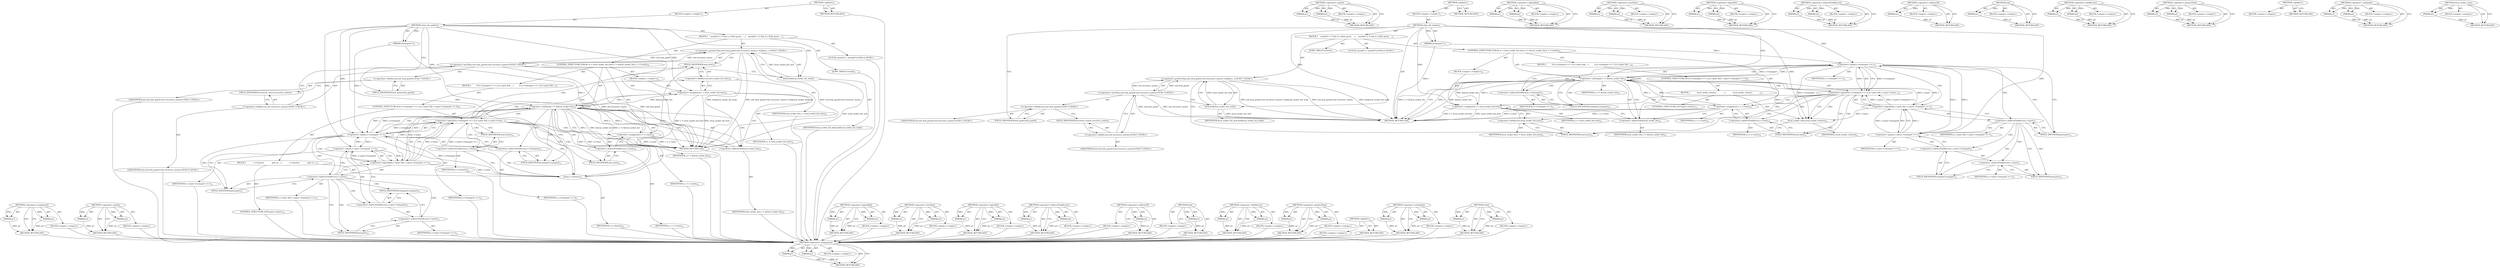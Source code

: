 digraph "close" {
vulnerable_100 [label=<(METHOD,&lt;operator&gt;.assignment)>];
vulnerable_101 [label=<(PARAM,p1)>];
vulnerable_102 [label=<(PARAM,p2)>];
vulnerable_103 [label=<(BLOCK,&lt;empty&gt;,&lt;empty&gt;)>];
vulnerable_104 [label=<(METHOD_RETURN,ANY)>];
vulnerable_124 [label=<(METHOD,&lt;operator&gt;.equals)>];
vulnerable_125 [label=<(PARAM,p1)>];
vulnerable_126 [label=<(PARAM,p2)>];
vulnerable_127 [label=<(BLOCK,&lt;empty&gt;,&lt;empty&gt;)>];
vulnerable_128 [label=<(METHOD_RETURN,ANY)>];
vulnerable_6 [label=<(METHOD,&lt;global&gt;)<SUB>1</SUB>>];
vulnerable_7 [label=<(BLOCK,&lt;empty&gt;,&lt;empty&gt;)<SUB>1</SUB>>];
vulnerable_8 [label=<(METHOD,close_all_sockets)<SUB>1</SUB>>];
vulnerable_9 [label=<(PARAM,atransport* t)<SUB>1</SUB>>];
vulnerable_10 [label=<(BLOCK,{
    asocket* s;

 /* this is a little gross, ...,{
    asocket* s;

 /* this is a little gross, ...)<SUB>1</SUB>>];
vulnerable_11 [label="<(LOCAL,asocket* s: asocket*)<SUB>2</SUB>>"];
vulnerable_12 [label="<(&lt;operator&gt;.greaterThan,std::lock_guard&lt;std::recursive_mutex&gt; lock(loca...)<SUB>7</SUB>>"];
vulnerable_13 [label="<(&lt;operator&gt;.lessThan,std::lock_guard&lt;std::recursive_mutex)<SUB>7</SUB>>"];
vulnerable_14 [label="<(&lt;operator&gt;.fieldAccess,std::lock_guard)<SUB>7</SUB>>"];
vulnerable_15 [label="<(IDENTIFIER,std,std::lock_guard&lt;std::recursive_mutex)<SUB>7</SUB>>"];
vulnerable_16 [label=<(FIELD_IDENTIFIER,lock_guard,lock_guard)<SUB>7</SUB>>];
vulnerable_17 [label="<(&lt;operator&gt;.fieldAccess,std::recursive_mutex)<SUB>7</SUB>>"];
vulnerable_18 [label="<(IDENTIFIER,std,std::lock_guard&lt;std::recursive_mutex)<SUB>7</SUB>>"];
vulnerable_19 [label=<(FIELD_IDENTIFIER,recursive_mutex,recursive_mutex)<SUB>7</SUB>>];
vulnerable_20 [label=<(lock,lock(local_socket_list_lock))<SUB>7</SUB>>];
vulnerable_21 [label=<(IDENTIFIER,local_socket_list_lock,lock(local_socket_list_lock))<SUB>7</SUB>>];
vulnerable_22 [label=<(JUMP_TARGET,restart)<SUB>9</SUB>>];
vulnerable_23 [label=<(CONTROL_STRUCTURE,FOR,for (s = local_socket_list.next;s != &amp;local_socket_list;s = s-&gt;next))<SUB>10</SUB>>];
vulnerable_24 [label=<(BLOCK,&lt;empty&gt;,&lt;empty&gt;)<SUB>10</SUB>>];
vulnerable_25 [label=<(&lt;operator&gt;.assignment,s = local_socket_list.next)<SUB>10</SUB>>];
vulnerable_26 [label=<(IDENTIFIER,s,s = local_socket_list.next)<SUB>10</SUB>>];
vulnerable_27 [label=<(&lt;operator&gt;.fieldAccess,local_socket_list.next)<SUB>10</SUB>>];
vulnerable_28 [label=<(IDENTIFIER,local_socket_list,s = local_socket_list.next)<SUB>10</SUB>>];
vulnerable_29 [label=<(FIELD_IDENTIFIER,next,next)<SUB>10</SUB>>];
vulnerable_30 [label=<(&lt;operator&gt;.notEquals,s != &amp;local_socket_list)<SUB>10</SUB>>];
vulnerable_31 [label=<(IDENTIFIER,s,s != &amp;local_socket_list)<SUB>10</SUB>>];
vulnerable_32 [label=<(&lt;operator&gt;.addressOf,&amp;local_socket_list)<SUB>10</SUB>>];
vulnerable_33 [label=<(IDENTIFIER,local_socket_list,s != &amp;local_socket_list)<SUB>10</SUB>>];
vulnerable_34 [label=<(&lt;operator&gt;.assignment,s = s-&gt;next)<SUB>10</SUB>>];
vulnerable_35 [label=<(IDENTIFIER,s,s = s-&gt;next)<SUB>10</SUB>>];
vulnerable_36 [label=<(&lt;operator&gt;.indirectFieldAccess,s-&gt;next)<SUB>10</SUB>>];
vulnerable_37 [label=<(IDENTIFIER,s,s = s-&gt;next)<SUB>10</SUB>>];
vulnerable_38 [label=<(FIELD_IDENTIFIER,next,next)<SUB>10</SUB>>];
vulnerable_39 [label=<(BLOCK,{
         if (s-&gt;transport == t || (s-&gt;peer &amp;&amp;...,{
         if (s-&gt;transport == t || (s-&gt;peer &amp;&amp;...)<SUB>10</SUB>>];
vulnerable_40 [label=<(CONTROL_STRUCTURE,IF,if (s-&gt;transport == t || (s-&gt;peer &amp;&amp; s-&gt;peer-&gt;transport == t)))<SUB>11</SUB>>];
vulnerable_41 [label=<(&lt;operator&gt;.logicalOr,s-&gt;transport == t || (s-&gt;peer &amp;&amp; s-&gt;peer-&gt;trans...)<SUB>11</SUB>>];
vulnerable_42 [label=<(&lt;operator&gt;.equals,s-&gt;transport == t)<SUB>11</SUB>>];
vulnerable_43 [label=<(&lt;operator&gt;.indirectFieldAccess,s-&gt;transport)<SUB>11</SUB>>];
vulnerable_44 [label=<(IDENTIFIER,s,s-&gt;transport == t)<SUB>11</SUB>>];
vulnerable_45 [label=<(FIELD_IDENTIFIER,transport,transport)<SUB>11</SUB>>];
vulnerable_46 [label=<(IDENTIFIER,t,s-&gt;transport == t)<SUB>11</SUB>>];
vulnerable_47 [label=<(&lt;operator&gt;.logicalAnd,s-&gt;peer &amp;&amp; s-&gt;peer-&gt;transport == t)<SUB>11</SUB>>];
vulnerable_48 [label=<(&lt;operator&gt;.indirectFieldAccess,s-&gt;peer)<SUB>11</SUB>>];
vulnerable_49 [label=<(IDENTIFIER,s,s-&gt;peer &amp;&amp; s-&gt;peer-&gt;transport == t)<SUB>11</SUB>>];
vulnerable_50 [label=<(FIELD_IDENTIFIER,peer,peer)<SUB>11</SUB>>];
vulnerable_51 [label=<(&lt;operator&gt;.equals,s-&gt;peer-&gt;transport == t)<SUB>11</SUB>>];
vulnerable_52 [label=<(&lt;operator&gt;.indirectFieldAccess,s-&gt;peer-&gt;transport)<SUB>11</SUB>>];
vulnerable_53 [label=<(&lt;operator&gt;.indirectFieldAccess,s-&gt;peer)<SUB>11</SUB>>];
vulnerable_54 [label=<(IDENTIFIER,s,s-&gt;peer-&gt;transport == t)<SUB>11</SUB>>];
vulnerable_55 [label=<(FIELD_IDENTIFIER,peer,peer)<SUB>11</SUB>>];
vulnerable_56 [label=<(FIELD_IDENTIFIER,transport,transport)<SUB>11</SUB>>];
vulnerable_57 [label=<(IDENTIFIER,t,s-&gt;peer-&gt;transport == t)<SUB>11</SUB>>];
vulnerable_58 [label=<(BLOCK,{
            local_socket_close(s);
          ...,{
            local_socket_close(s);
          ...)<SUB>11</SUB>>];
vulnerable_59 [label=<(local_socket_close,local_socket_close(s))<SUB>12</SUB>>];
vulnerable_60 [label=<(IDENTIFIER,s,local_socket_close(s))<SUB>12</SUB>>];
vulnerable_61 [label=<(CONTROL_STRUCTURE,GOTO,goto restart;)<SUB>13</SUB>>];
vulnerable_62 [label=<(METHOD_RETURN,void)<SUB>1</SUB>>];
vulnerable_64 [label=<(METHOD_RETURN,ANY)<SUB>1</SUB>>];
vulnerable_129 [label=<(METHOD,&lt;operator&gt;.logicalAnd)>];
vulnerable_130 [label=<(PARAM,p1)>];
vulnerable_131 [label=<(PARAM,p2)>];
vulnerable_132 [label=<(BLOCK,&lt;empty&gt;,&lt;empty&gt;)>];
vulnerable_133 [label=<(METHOD_RETURN,ANY)>];
vulnerable_86 [label=<(METHOD,&lt;operator&gt;.lessThan)>];
vulnerable_87 [label=<(PARAM,p1)>];
vulnerable_88 [label=<(PARAM,p2)>];
vulnerable_89 [label=<(BLOCK,&lt;empty&gt;,&lt;empty&gt;)>];
vulnerable_90 [label=<(METHOD_RETURN,ANY)>];
vulnerable_119 [label=<(METHOD,&lt;operator&gt;.logicalOr)>];
vulnerable_120 [label=<(PARAM,p1)>];
vulnerable_121 [label=<(PARAM,p2)>];
vulnerable_122 [label=<(BLOCK,&lt;empty&gt;,&lt;empty&gt;)>];
vulnerable_123 [label=<(METHOD_RETURN,ANY)>];
vulnerable_114 [label=<(METHOD,&lt;operator&gt;.indirectFieldAccess)>];
vulnerable_115 [label=<(PARAM,p1)>];
vulnerable_116 [label=<(PARAM,p2)>];
vulnerable_117 [label=<(BLOCK,&lt;empty&gt;,&lt;empty&gt;)>];
vulnerable_118 [label=<(METHOD_RETURN,ANY)>];
vulnerable_110 [label=<(METHOD,&lt;operator&gt;.addressOf)>];
vulnerable_111 [label=<(PARAM,p1)>];
vulnerable_112 [label=<(BLOCK,&lt;empty&gt;,&lt;empty&gt;)>];
vulnerable_113 [label=<(METHOD_RETURN,ANY)>];
vulnerable_96 [label=<(METHOD,lock)>];
vulnerable_97 [label=<(PARAM,p1)>];
vulnerable_98 [label=<(BLOCK,&lt;empty&gt;,&lt;empty&gt;)>];
vulnerable_99 [label=<(METHOD_RETURN,ANY)>];
vulnerable_91 [label=<(METHOD,&lt;operator&gt;.fieldAccess)>];
vulnerable_92 [label=<(PARAM,p1)>];
vulnerable_93 [label=<(PARAM,p2)>];
vulnerable_94 [label=<(BLOCK,&lt;empty&gt;,&lt;empty&gt;)>];
vulnerable_95 [label=<(METHOD_RETURN,ANY)>];
vulnerable_81 [label=<(METHOD,&lt;operator&gt;.greaterThan)>];
vulnerable_82 [label=<(PARAM,p1)>];
vulnerable_83 [label=<(PARAM,p2)>];
vulnerable_84 [label=<(BLOCK,&lt;empty&gt;,&lt;empty&gt;)>];
vulnerable_85 [label=<(METHOD_RETURN,ANY)>];
vulnerable_75 [label=<(METHOD,&lt;global&gt;)<SUB>1</SUB>>];
vulnerable_76 [label=<(BLOCK,&lt;empty&gt;,&lt;empty&gt;)>];
vulnerable_77 [label=<(METHOD_RETURN,ANY)>];
vulnerable_105 [label=<(METHOD,&lt;operator&gt;.notEquals)>];
vulnerable_106 [label=<(PARAM,p1)>];
vulnerable_107 [label=<(PARAM,p2)>];
vulnerable_108 [label=<(BLOCK,&lt;empty&gt;,&lt;empty&gt;)>];
vulnerable_109 [label=<(METHOD_RETURN,ANY)>];
vulnerable_134 [label=<(METHOD,local_socket_close)>];
vulnerable_135 [label=<(PARAM,p1)>];
vulnerable_136 [label=<(BLOCK,&lt;empty&gt;,&lt;empty&gt;)>];
vulnerable_137 [label=<(METHOD_RETURN,ANY)>];
fixed_103 [label=<(METHOD,&lt;operator&gt;.assignment)>];
fixed_104 [label=<(PARAM,p1)>];
fixed_105 [label=<(PARAM,p2)>];
fixed_106 [label=<(BLOCK,&lt;empty&gt;,&lt;empty&gt;)>];
fixed_107 [label=<(METHOD_RETURN,ANY)>];
fixed_127 [label=<(METHOD,&lt;operator&gt;.equals)>];
fixed_128 [label=<(PARAM,p1)>];
fixed_129 [label=<(PARAM,p2)>];
fixed_130 [label=<(BLOCK,&lt;empty&gt;,&lt;empty&gt;)>];
fixed_131 [label=<(METHOD_RETURN,ANY)>];
fixed_6 [label=<(METHOD,&lt;global&gt;)<SUB>1</SUB>>];
fixed_7 [label=<(BLOCK,&lt;empty&gt;,&lt;empty&gt;)<SUB>1</SUB>>];
fixed_8 [label=<(METHOD,close_all_sockets)<SUB>1</SUB>>];
fixed_9 [label=<(PARAM,atransport* t)<SUB>1</SUB>>];
fixed_10 [label=<(BLOCK,{
    asocket* s;

 /* this is a little gross, ...,{
    asocket* s;

 /* this is a little gross, ...)<SUB>1</SUB>>];
fixed_11 [label="<(LOCAL,asocket* s: asocket*)<SUB>2</SUB>>"];
fixed_12 [label="<(&lt;operator&gt;.greaterThan,std::lock_guard&lt;std::recursive_mutex&gt; lock(loca...)<SUB>7</SUB>>"];
fixed_13 [label="<(&lt;operator&gt;.lessThan,std::lock_guard&lt;std::recursive_mutex)<SUB>7</SUB>>"];
fixed_14 [label="<(&lt;operator&gt;.fieldAccess,std::lock_guard)<SUB>7</SUB>>"];
fixed_15 [label="<(IDENTIFIER,std,std::lock_guard&lt;std::recursive_mutex)<SUB>7</SUB>>"];
fixed_16 [label=<(FIELD_IDENTIFIER,lock_guard,lock_guard)<SUB>7</SUB>>];
fixed_17 [label="<(&lt;operator&gt;.fieldAccess,std::recursive_mutex)<SUB>7</SUB>>"];
fixed_18 [label="<(IDENTIFIER,std,std::lock_guard&lt;std::recursive_mutex)<SUB>7</SUB>>"];
fixed_19 [label=<(FIELD_IDENTIFIER,recursive_mutex,recursive_mutex)<SUB>7</SUB>>];
fixed_20 [label=<(lock,lock(local_socket_list_lock))<SUB>7</SUB>>];
fixed_21 [label=<(IDENTIFIER,local_socket_list_lock,lock(local_socket_list_lock))<SUB>7</SUB>>];
fixed_22 [label=<(JUMP_TARGET,restart)<SUB>9</SUB>>];
fixed_23 [label=<(CONTROL_STRUCTURE,FOR,for (s = local_socket_list.next;s != &amp;local_socket_list;s = s-&gt;next))<SUB>10</SUB>>];
fixed_24 [label=<(BLOCK,&lt;empty&gt;,&lt;empty&gt;)<SUB>10</SUB>>];
fixed_25 [label=<(&lt;operator&gt;.assignment,s = local_socket_list.next)<SUB>10</SUB>>];
fixed_26 [label=<(IDENTIFIER,s,s = local_socket_list.next)<SUB>10</SUB>>];
fixed_27 [label=<(&lt;operator&gt;.fieldAccess,local_socket_list.next)<SUB>10</SUB>>];
fixed_28 [label=<(IDENTIFIER,local_socket_list,s = local_socket_list.next)<SUB>10</SUB>>];
fixed_29 [label=<(FIELD_IDENTIFIER,next,next)<SUB>10</SUB>>];
fixed_30 [label=<(&lt;operator&gt;.notEquals,s != &amp;local_socket_list)<SUB>10</SUB>>];
fixed_31 [label=<(IDENTIFIER,s,s != &amp;local_socket_list)<SUB>10</SUB>>];
fixed_32 [label=<(&lt;operator&gt;.addressOf,&amp;local_socket_list)<SUB>10</SUB>>];
fixed_33 [label=<(IDENTIFIER,local_socket_list,s != &amp;local_socket_list)<SUB>10</SUB>>];
fixed_34 [label=<(&lt;operator&gt;.assignment,s = s-&gt;next)<SUB>10</SUB>>];
fixed_35 [label=<(IDENTIFIER,s,s = s-&gt;next)<SUB>10</SUB>>];
fixed_36 [label=<(&lt;operator&gt;.indirectFieldAccess,s-&gt;next)<SUB>10</SUB>>];
fixed_37 [label=<(IDENTIFIER,s,s = s-&gt;next)<SUB>10</SUB>>];
fixed_38 [label=<(FIELD_IDENTIFIER,next,next)<SUB>10</SUB>>];
fixed_39 [label=<(BLOCK,{
         if (s-&gt;transport == t || (s-&gt;peer &amp;&amp;...,{
         if (s-&gt;transport == t || (s-&gt;peer &amp;&amp;...)<SUB>10</SUB>>];
fixed_40 [label=<(CONTROL_STRUCTURE,IF,if (s-&gt;transport == t || (s-&gt;peer &amp;&amp; s-&gt;peer-&gt;transport == t)))<SUB>11</SUB>>];
fixed_41 [label=<(&lt;operator&gt;.logicalOr,s-&gt;transport == t || (s-&gt;peer &amp;&amp; s-&gt;peer-&gt;trans...)<SUB>11</SUB>>];
fixed_42 [label=<(&lt;operator&gt;.equals,s-&gt;transport == t)<SUB>11</SUB>>];
fixed_43 [label=<(&lt;operator&gt;.indirectFieldAccess,s-&gt;transport)<SUB>11</SUB>>];
fixed_44 [label=<(IDENTIFIER,s,s-&gt;transport == t)<SUB>11</SUB>>];
fixed_45 [label=<(FIELD_IDENTIFIER,transport,transport)<SUB>11</SUB>>];
fixed_46 [label=<(IDENTIFIER,t,s-&gt;transport == t)<SUB>11</SUB>>];
fixed_47 [label=<(&lt;operator&gt;.logicalAnd,s-&gt;peer &amp;&amp; s-&gt;peer-&gt;transport == t)<SUB>11</SUB>>];
fixed_48 [label=<(&lt;operator&gt;.indirectFieldAccess,s-&gt;peer)<SUB>11</SUB>>];
fixed_49 [label=<(IDENTIFIER,s,s-&gt;peer &amp;&amp; s-&gt;peer-&gt;transport == t)<SUB>11</SUB>>];
fixed_50 [label=<(FIELD_IDENTIFIER,peer,peer)<SUB>11</SUB>>];
fixed_51 [label=<(&lt;operator&gt;.equals,s-&gt;peer-&gt;transport == t)<SUB>11</SUB>>];
fixed_52 [label=<(&lt;operator&gt;.indirectFieldAccess,s-&gt;peer-&gt;transport)<SUB>11</SUB>>];
fixed_53 [label=<(&lt;operator&gt;.indirectFieldAccess,s-&gt;peer)<SUB>11</SUB>>];
fixed_54 [label=<(IDENTIFIER,s,s-&gt;peer-&gt;transport == t)<SUB>11</SUB>>];
fixed_55 [label=<(FIELD_IDENTIFIER,peer,peer)<SUB>11</SUB>>];
fixed_56 [label=<(FIELD_IDENTIFIER,transport,transport)<SUB>11</SUB>>];
fixed_57 [label=<(IDENTIFIER,t,s-&gt;peer-&gt;transport == t)<SUB>11</SUB>>];
fixed_58 [label=<(BLOCK,{
            s-&gt;close(s);
             goto re...,{
            s-&gt;close(s);
             goto re...)<SUB>11</SUB>>];
fixed_59 [label=<(close,s-&gt;close(s))<SUB>12</SUB>>];
fixed_60 [label=<(&lt;operator&gt;.indirectFieldAccess,s-&gt;close)<SUB>12</SUB>>];
fixed_61 [label=<(IDENTIFIER,s,s-&gt;close(s))<SUB>12</SUB>>];
fixed_62 [label=<(FIELD_IDENTIFIER,close,close)<SUB>12</SUB>>];
fixed_63 [label=<(IDENTIFIER,s,s-&gt;close(s))<SUB>12</SUB>>];
fixed_64 [label=<(CONTROL_STRUCTURE,GOTO,goto restart;)<SUB>13</SUB>>];
fixed_65 [label=<(METHOD_RETURN,void)<SUB>1</SUB>>];
fixed_67 [label=<(METHOD_RETURN,ANY)<SUB>1</SUB>>];
fixed_132 [label=<(METHOD,&lt;operator&gt;.logicalAnd)>];
fixed_133 [label=<(PARAM,p1)>];
fixed_134 [label=<(PARAM,p2)>];
fixed_135 [label=<(BLOCK,&lt;empty&gt;,&lt;empty&gt;)>];
fixed_136 [label=<(METHOD_RETURN,ANY)>];
fixed_89 [label=<(METHOD,&lt;operator&gt;.lessThan)>];
fixed_90 [label=<(PARAM,p1)>];
fixed_91 [label=<(PARAM,p2)>];
fixed_92 [label=<(BLOCK,&lt;empty&gt;,&lt;empty&gt;)>];
fixed_93 [label=<(METHOD_RETURN,ANY)>];
fixed_122 [label=<(METHOD,&lt;operator&gt;.logicalOr)>];
fixed_123 [label=<(PARAM,p1)>];
fixed_124 [label=<(PARAM,p2)>];
fixed_125 [label=<(BLOCK,&lt;empty&gt;,&lt;empty&gt;)>];
fixed_126 [label=<(METHOD_RETURN,ANY)>];
fixed_117 [label=<(METHOD,&lt;operator&gt;.indirectFieldAccess)>];
fixed_118 [label=<(PARAM,p1)>];
fixed_119 [label=<(PARAM,p2)>];
fixed_120 [label=<(BLOCK,&lt;empty&gt;,&lt;empty&gt;)>];
fixed_121 [label=<(METHOD_RETURN,ANY)>];
fixed_113 [label=<(METHOD,&lt;operator&gt;.addressOf)>];
fixed_114 [label=<(PARAM,p1)>];
fixed_115 [label=<(BLOCK,&lt;empty&gt;,&lt;empty&gt;)>];
fixed_116 [label=<(METHOD_RETURN,ANY)>];
fixed_99 [label=<(METHOD,lock)>];
fixed_100 [label=<(PARAM,p1)>];
fixed_101 [label=<(BLOCK,&lt;empty&gt;,&lt;empty&gt;)>];
fixed_102 [label=<(METHOD_RETURN,ANY)>];
fixed_94 [label=<(METHOD,&lt;operator&gt;.fieldAccess)>];
fixed_95 [label=<(PARAM,p1)>];
fixed_96 [label=<(PARAM,p2)>];
fixed_97 [label=<(BLOCK,&lt;empty&gt;,&lt;empty&gt;)>];
fixed_98 [label=<(METHOD_RETURN,ANY)>];
fixed_84 [label=<(METHOD,&lt;operator&gt;.greaterThan)>];
fixed_85 [label=<(PARAM,p1)>];
fixed_86 [label=<(PARAM,p2)>];
fixed_87 [label=<(BLOCK,&lt;empty&gt;,&lt;empty&gt;)>];
fixed_88 [label=<(METHOD_RETURN,ANY)>];
fixed_78 [label=<(METHOD,&lt;global&gt;)<SUB>1</SUB>>];
fixed_79 [label=<(BLOCK,&lt;empty&gt;,&lt;empty&gt;)>];
fixed_80 [label=<(METHOD_RETURN,ANY)>];
fixed_108 [label=<(METHOD,&lt;operator&gt;.notEquals)>];
fixed_109 [label=<(PARAM,p1)>];
fixed_110 [label=<(PARAM,p2)>];
fixed_111 [label=<(BLOCK,&lt;empty&gt;,&lt;empty&gt;)>];
fixed_112 [label=<(METHOD_RETURN,ANY)>];
fixed_137 [label=<(METHOD,close)>];
fixed_138 [label=<(PARAM,p1)>];
fixed_139 [label=<(PARAM,p2)>];
fixed_140 [label=<(BLOCK,&lt;empty&gt;,&lt;empty&gt;)>];
fixed_141 [label=<(METHOD_RETURN,ANY)>];
vulnerable_100 -> vulnerable_101  [key=0, label="AST: "];
vulnerable_100 -> vulnerable_101  [key=1, label="DDG: "];
vulnerable_100 -> vulnerable_103  [key=0, label="AST: "];
vulnerable_100 -> vulnerable_102  [key=0, label="AST: "];
vulnerable_100 -> vulnerable_102  [key=1, label="DDG: "];
vulnerable_100 -> vulnerable_104  [key=0, label="AST: "];
vulnerable_100 -> vulnerable_104  [key=1, label="CFG: "];
vulnerable_101 -> vulnerable_104  [key=0, label="DDG: p1"];
vulnerable_102 -> vulnerable_104  [key=0, label="DDG: p2"];
vulnerable_124 -> vulnerable_125  [key=0, label="AST: "];
vulnerable_124 -> vulnerable_125  [key=1, label="DDG: "];
vulnerable_124 -> vulnerable_127  [key=0, label="AST: "];
vulnerable_124 -> vulnerable_126  [key=0, label="AST: "];
vulnerable_124 -> vulnerable_126  [key=1, label="DDG: "];
vulnerable_124 -> vulnerable_128  [key=0, label="AST: "];
vulnerable_124 -> vulnerable_128  [key=1, label="CFG: "];
vulnerable_125 -> vulnerable_128  [key=0, label="DDG: p1"];
vulnerable_126 -> vulnerable_128  [key=0, label="DDG: p2"];
vulnerable_6 -> vulnerable_7  [key=0, label="AST: "];
vulnerable_6 -> vulnerable_64  [key=0, label="AST: "];
vulnerable_6 -> vulnerable_64  [key=1, label="CFG: "];
vulnerable_7 -> vulnerable_8  [key=0, label="AST: "];
vulnerable_8 -> vulnerable_9  [key=0, label="AST: "];
vulnerable_8 -> vulnerable_9  [key=1, label="DDG: "];
vulnerable_8 -> vulnerable_10  [key=0, label="AST: "];
vulnerable_8 -> vulnerable_62  [key=0, label="AST: "];
vulnerable_8 -> vulnerable_16  [key=0, label="CFG: "];
vulnerable_8 -> vulnerable_20  [key=0, label="DDG: "];
vulnerable_8 -> vulnerable_25  [key=0, label="DDG: "];
vulnerable_8 -> vulnerable_30  [key=0, label="DDG: "];
vulnerable_8 -> vulnerable_42  [key=0, label="DDG: "];
vulnerable_8 -> vulnerable_59  [key=0, label="DDG: "];
vulnerable_8 -> vulnerable_51  [key=0, label="DDG: "];
vulnerable_9 -> vulnerable_62  [key=0, label="DDG: t"];
vulnerable_9 -> vulnerable_42  [key=0, label="DDG: t"];
vulnerable_10 -> vulnerable_11  [key=0, label="AST: "];
vulnerable_10 -> vulnerable_12  [key=0, label="AST: "];
vulnerable_10 -> vulnerable_22  [key=0, label="AST: "];
vulnerable_10 -> vulnerable_23  [key=0, label="AST: "];
vulnerable_12 -> vulnerable_13  [key=0, label="AST: "];
vulnerable_12 -> vulnerable_20  [key=0, label="AST: "];
vulnerable_12 -> vulnerable_29  [key=0, label="CFG: "];
vulnerable_12 -> vulnerable_62  [key=0, label="DDG: std::lock_guard&lt;std::recursive_mutex"];
vulnerable_12 -> vulnerable_62  [key=1, label="DDG: lock(local_socket_list_lock)"];
vulnerable_12 -> vulnerable_62  [key=2, label="DDG: std::lock_guard&lt;std::recursive_mutex&gt; lock(local_socket_list_lock)"];
vulnerable_13 -> vulnerable_14  [key=0, label="AST: "];
vulnerable_13 -> vulnerable_17  [key=0, label="AST: "];
vulnerable_13 -> vulnerable_20  [key=0, label="CFG: "];
vulnerable_13 -> vulnerable_62  [key=0, label="DDG: std::lock_guard"];
vulnerable_13 -> vulnerable_62  [key=1, label="DDG: std::recursive_mutex"];
vulnerable_13 -> vulnerable_12  [key=0, label="DDG: std::lock_guard"];
vulnerable_13 -> vulnerable_12  [key=1, label="DDG: std::recursive_mutex"];
vulnerable_14 -> vulnerable_15  [key=0, label="AST: "];
vulnerable_14 -> vulnerable_16  [key=0, label="AST: "];
vulnerable_14 -> vulnerable_19  [key=0, label="CFG: "];
vulnerable_16 -> vulnerable_14  [key=0, label="CFG: "];
vulnerable_17 -> vulnerable_18  [key=0, label="AST: "];
vulnerable_17 -> vulnerable_19  [key=0, label="AST: "];
vulnerable_17 -> vulnerable_13  [key=0, label="CFG: "];
vulnerable_19 -> vulnerable_17  [key=0, label="CFG: "];
vulnerable_20 -> vulnerable_21  [key=0, label="AST: "];
vulnerable_20 -> vulnerable_12  [key=0, label="CFG: "];
vulnerable_20 -> vulnerable_12  [key=1, label="DDG: local_socket_list_lock"];
vulnerable_20 -> vulnerable_62  [key=0, label="DDG: local_socket_list_lock"];
vulnerable_23 -> vulnerable_24  [key=0, label="AST: "];
vulnerable_23 -> vulnerable_30  [key=0, label="AST: "];
vulnerable_23 -> vulnerable_34  [key=0, label="AST: "];
vulnerable_23 -> vulnerable_39  [key=0, label="AST: "];
vulnerable_24 -> vulnerable_25  [key=0, label="AST: "];
vulnerable_25 -> vulnerable_26  [key=0, label="AST: "];
vulnerable_25 -> vulnerable_27  [key=0, label="AST: "];
vulnerable_25 -> vulnerable_32  [key=0, label="CFG: "];
vulnerable_25 -> vulnerable_62  [key=0, label="DDG: local_socket_list.next"];
vulnerable_25 -> vulnerable_62  [key=1, label="DDG: s = local_socket_list.next"];
vulnerable_25 -> vulnerable_30  [key=0, label="DDG: s"];
vulnerable_27 -> vulnerable_28  [key=0, label="AST: "];
vulnerable_27 -> vulnerable_29  [key=0, label="AST: "];
vulnerable_27 -> vulnerable_25  [key=0, label="CFG: "];
vulnerable_29 -> vulnerable_27  [key=0, label="CFG: "];
vulnerable_30 -> vulnerable_31  [key=0, label="AST: "];
vulnerable_30 -> vulnerable_32  [key=0, label="AST: "];
vulnerable_30 -> vulnerable_32  [key=1, label="CDG: "];
vulnerable_30 -> vulnerable_62  [key=0, label="CFG: "];
vulnerable_30 -> vulnerable_62  [key=1, label="DDG: s"];
vulnerable_30 -> vulnerable_62  [key=2, label="DDG: &amp;local_socket_list"];
vulnerable_30 -> vulnerable_62  [key=3, label="DDG: s != &amp;local_socket_list"];
vulnerable_30 -> vulnerable_45  [key=0, label="CFG: "];
vulnerable_30 -> vulnerable_45  [key=1, label="CDG: "];
vulnerable_30 -> vulnerable_34  [key=0, label="DDG: s"];
vulnerable_30 -> vulnerable_25  [key=0, label="DDG: &amp;local_socket_list"];
vulnerable_30 -> vulnerable_42  [key=0, label="DDG: s"];
vulnerable_30 -> vulnerable_42  [key=1, label="CDG: "];
vulnerable_30 -> vulnerable_47  [key=0, label="DDG: s"];
vulnerable_30 -> vulnerable_59  [key=0, label="DDG: s"];
vulnerable_30 -> vulnerable_30  [key=0, label="CDG: "];
vulnerable_30 -> vulnerable_41  [key=0, label="CDG: "];
vulnerable_30 -> vulnerable_43  [key=0, label="CDG: "];
vulnerable_32 -> vulnerable_33  [key=0, label="AST: "];
vulnerable_32 -> vulnerable_30  [key=0, label="CFG: "];
vulnerable_34 -> vulnerable_35  [key=0, label="AST: "];
vulnerable_34 -> vulnerable_36  [key=0, label="AST: "];
vulnerable_34 -> vulnerable_32  [key=0, label="CFG: "];
vulnerable_34 -> vulnerable_62  [key=0, label="DDG: s-&gt;next"];
vulnerable_34 -> vulnerable_62  [key=1, label="DDG: s = s-&gt;next"];
vulnerable_34 -> vulnerable_30  [key=0, label="DDG: s"];
vulnerable_36 -> vulnerable_37  [key=0, label="AST: "];
vulnerable_36 -> vulnerable_38  [key=0, label="AST: "];
vulnerable_36 -> vulnerable_34  [key=0, label="CFG: "];
vulnerable_38 -> vulnerable_36  [key=0, label="CFG: "];
vulnerable_39 -> vulnerable_40  [key=0, label="AST: "];
vulnerable_40 -> vulnerable_41  [key=0, label="AST: "];
vulnerable_40 -> vulnerable_58  [key=0, label="AST: "];
vulnerable_41 -> vulnerable_42  [key=0, label="AST: "];
vulnerable_41 -> vulnerable_47  [key=0, label="AST: "];
vulnerable_41 -> vulnerable_59  [key=0, label="CFG: "];
vulnerable_41 -> vulnerable_59  [key=1, label="CDG: "];
vulnerable_41 -> vulnerable_38  [key=0, label="CFG: "];
vulnerable_41 -> vulnerable_38  [key=1, label="CDG: "];
vulnerable_41 -> vulnerable_34  [key=0, label="CDG: "];
vulnerable_41 -> vulnerable_36  [key=0, label="CDG: "];
vulnerable_41 -> vulnerable_25  [key=0, label="CDG: "];
vulnerable_41 -> vulnerable_27  [key=0, label="CDG: "];
vulnerable_41 -> vulnerable_29  [key=0, label="CDG: "];
vulnerable_42 -> vulnerable_43  [key=0, label="AST: "];
vulnerable_42 -> vulnerable_46  [key=0, label="AST: "];
vulnerable_42 -> vulnerable_41  [key=0, label="CFG: "];
vulnerable_42 -> vulnerable_41  [key=1, label="DDG: s-&gt;transport"];
vulnerable_42 -> vulnerable_41  [key=2, label="DDG: t"];
vulnerable_42 -> vulnerable_50  [key=0, label="CFG: "];
vulnerable_42 -> vulnerable_50  [key=1, label="CDG: "];
vulnerable_42 -> vulnerable_30  [key=0, label="DDG: s-&gt;transport"];
vulnerable_42 -> vulnerable_59  [key=0, label="DDG: s-&gt;transport"];
vulnerable_42 -> vulnerable_51  [key=0, label="DDG: t"];
vulnerable_42 -> vulnerable_47  [key=0, label="CDG: "];
vulnerable_42 -> vulnerable_48  [key=0, label="CDG: "];
vulnerable_43 -> vulnerable_44  [key=0, label="AST: "];
vulnerable_43 -> vulnerable_45  [key=0, label="AST: "];
vulnerable_43 -> vulnerable_42  [key=0, label="CFG: "];
vulnerable_45 -> vulnerable_43  [key=0, label="CFG: "];
vulnerable_47 -> vulnerable_48  [key=0, label="AST: "];
vulnerable_47 -> vulnerable_51  [key=0, label="AST: "];
vulnerable_47 -> vulnerable_41  [key=0, label="CFG: "];
vulnerable_47 -> vulnerable_41  [key=1, label="DDG: s-&gt;peer"];
vulnerable_47 -> vulnerable_41  [key=2, label="DDG: s-&gt;peer-&gt;transport == t"];
vulnerable_47 -> vulnerable_30  [key=0, label="DDG: s-&gt;peer"];
vulnerable_47 -> vulnerable_59  [key=0, label="DDG: s-&gt;peer"];
vulnerable_48 -> vulnerable_49  [key=0, label="AST: "];
vulnerable_48 -> vulnerable_50  [key=0, label="AST: "];
vulnerable_48 -> vulnerable_47  [key=0, label="CFG: "];
vulnerable_48 -> vulnerable_55  [key=0, label="CFG: "];
vulnerable_48 -> vulnerable_55  [key=1, label="CDG: "];
vulnerable_48 -> vulnerable_51  [key=0, label="CDG: "];
vulnerable_48 -> vulnerable_52  [key=0, label="CDG: "];
vulnerable_48 -> vulnerable_53  [key=0, label="CDG: "];
vulnerable_48 -> vulnerable_56  [key=0, label="CDG: "];
vulnerable_50 -> vulnerable_48  [key=0, label="CFG: "];
vulnerable_51 -> vulnerable_52  [key=0, label="AST: "];
vulnerable_51 -> vulnerable_57  [key=0, label="AST: "];
vulnerable_51 -> vulnerable_47  [key=0, label="CFG: "];
vulnerable_51 -> vulnerable_47  [key=1, label="DDG: s-&gt;peer-&gt;transport"];
vulnerable_51 -> vulnerable_47  [key=2, label="DDG: t"];
vulnerable_51 -> vulnerable_42  [key=0, label="DDG: t"];
vulnerable_52 -> vulnerable_53  [key=0, label="AST: "];
vulnerable_52 -> vulnerable_56  [key=0, label="AST: "];
vulnerable_52 -> vulnerable_51  [key=0, label="CFG: "];
vulnerable_53 -> vulnerable_54  [key=0, label="AST: "];
vulnerable_53 -> vulnerable_55  [key=0, label="AST: "];
vulnerable_53 -> vulnerable_56  [key=0, label="CFG: "];
vulnerable_55 -> vulnerable_53  [key=0, label="CFG: "];
vulnerable_56 -> vulnerable_52  [key=0, label="CFG: "];
vulnerable_58 -> vulnerable_59  [key=0, label="AST: "];
vulnerable_58 -> vulnerable_61  [key=0, label="AST: "];
vulnerable_59 -> vulnerable_60  [key=0, label="AST: "];
vulnerable_59 -> vulnerable_29  [key=0, label="CFG: "];
vulnerable_129 -> vulnerable_130  [key=0, label="AST: "];
vulnerable_129 -> vulnerable_130  [key=1, label="DDG: "];
vulnerable_129 -> vulnerable_132  [key=0, label="AST: "];
vulnerable_129 -> vulnerable_131  [key=0, label="AST: "];
vulnerable_129 -> vulnerable_131  [key=1, label="DDG: "];
vulnerable_129 -> vulnerable_133  [key=0, label="AST: "];
vulnerable_129 -> vulnerable_133  [key=1, label="CFG: "];
vulnerable_130 -> vulnerable_133  [key=0, label="DDG: p1"];
vulnerable_131 -> vulnerable_133  [key=0, label="DDG: p2"];
vulnerable_86 -> vulnerable_87  [key=0, label="AST: "];
vulnerable_86 -> vulnerable_87  [key=1, label="DDG: "];
vulnerable_86 -> vulnerable_89  [key=0, label="AST: "];
vulnerable_86 -> vulnerable_88  [key=0, label="AST: "];
vulnerable_86 -> vulnerable_88  [key=1, label="DDG: "];
vulnerable_86 -> vulnerable_90  [key=0, label="AST: "];
vulnerable_86 -> vulnerable_90  [key=1, label="CFG: "];
vulnerable_87 -> vulnerable_90  [key=0, label="DDG: p1"];
vulnerable_88 -> vulnerable_90  [key=0, label="DDG: p2"];
vulnerable_119 -> vulnerable_120  [key=0, label="AST: "];
vulnerable_119 -> vulnerable_120  [key=1, label="DDG: "];
vulnerable_119 -> vulnerable_122  [key=0, label="AST: "];
vulnerable_119 -> vulnerable_121  [key=0, label="AST: "];
vulnerable_119 -> vulnerable_121  [key=1, label="DDG: "];
vulnerable_119 -> vulnerable_123  [key=0, label="AST: "];
vulnerable_119 -> vulnerable_123  [key=1, label="CFG: "];
vulnerable_120 -> vulnerable_123  [key=0, label="DDG: p1"];
vulnerable_121 -> vulnerable_123  [key=0, label="DDG: p2"];
vulnerable_114 -> vulnerable_115  [key=0, label="AST: "];
vulnerable_114 -> vulnerable_115  [key=1, label="DDG: "];
vulnerable_114 -> vulnerable_117  [key=0, label="AST: "];
vulnerable_114 -> vulnerable_116  [key=0, label="AST: "];
vulnerable_114 -> vulnerable_116  [key=1, label="DDG: "];
vulnerable_114 -> vulnerable_118  [key=0, label="AST: "];
vulnerable_114 -> vulnerable_118  [key=1, label="CFG: "];
vulnerable_115 -> vulnerable_118  [key=0, label="DDG: p1"];
vulnerable_116 -> vulnerable_118  [key=0, label="DDG: p2"];
vulnerable_110 -> vulnerable_111  [key=0, label="AST: "];
vulnerable_110 -> vulnerable_111  [key=1, label="DDG: "];
vulnerable_110 -> vulnerable_112  [key=0, label="AST: "];
vulnerable_110 -> vulnerable_113  [key=0, label="AST: "];
vulnerable_110 -> vulnerable_113  [key=1, label="CFG: "];
vulnerable_111 -> vulnerable_113  [key=0, label="DDG: p1"];
vulnerable_96 -> vulnerable_97  [key=0, label="AST: "];
vulnerable_96 -> vulnerable_97  [key=1, label="DDG: "];
vulnerable_96 -> vulnerable_98  [key=0, label="AST: "];
vulnerable_96 -> vulnerable_99  [key=0, label="AST: "];
vulnerable_96 -> vulnerable_99  [key=1, label="CFG: "];
vulnerable_97 -> vulnerable_99  [key=0, label="DDG: p1"];
vulnerable_91 -> vulnerable_92  [key=0, label="AST: "];
vulnerable_91 -> vulnerable_92  [key=1, label="DDG: "];
vulnerable_91 -> vulnerable_94  [key=0, label="AST: "];
vulnerable_91 -> vulnerable_93  [key=0, label="AST: "];
vulnerable_91 -> vulnerable_93  [key=1, label="DDG: "];
vulnerable_91 -> vulnerable_95  [key=0, label="AST: "];
vulnerable_91 -> vulnerable_95  [key=1, label="CFG: "];
vulnerable_92 -> vulnerable_95  [key=0, label="DDG: p1"];
vulnerable_93 -> vulnerable_95  [key=0, label="DDG: p2"];
vulnerable_81 -> vulnerable_82  [key=0, label="AST: "];
vulnerable_81 -> vulnerable_82  [key=1, label="DDG: "];
vulnerable_81 -> vulnerable_84  [key=0, label="AST: "];
vulnerable_81 -> vulnerable_83  [key=0, label="AST: "];
vulnerable_81 -> vulnerable_83  [key=1, label="DDG: "];
vulnerable_81 -> vulnerable_85  [key=0, label="AST: "];
vulnerable_81 -> vulnerable_85  [key=1, label="CFG: "];
vulnerable_82 -> vulnerable_85  [key=0, label="DDG: p1"];
vulnerable_83 -> vulnerable_85  [key=0, label="DDG: p2"];
vulnerable_75 -> vulnerable_76  [key=0, label="AST: "];
vulnerable_75 -> vulnerable_77  [key=0, label="AST: "];
vulnerable_75 -> vulnerable_77  [key=1, label="CFG: "];
vulnerable_105 -> vulnerable_106  [key=0, label="AST: "];
vulnerable_105 -> vulnerable_106  [key=1, label="DDG: "];
vulnerable_105 -> vulnerable_108  [key=0, label="AST: "];
vulnerable_105 -> vulnerable_107  [key=0, label="AST: "];
vulnerable_105 -> vulnerable_107  [key=1, label="DDG: "];
vulnerable_105 -> vulnerable_109  [key=0, label="AST: "];
vulnerable_105 -> vulnerable_109  [key=1, label="CFG: "];
vulnerable_106 -> vulnerable_109  [key=0, label="DDG: p1"];
vulnerable_107 -> vulnerable_109  [key=0, label="DDG: p2"];
vulnerable_134 -> vulnerable_135  [key=0, label="AST: "];
vulnerable_134 -> vulnerable_135  [key=1, label="DDG: "];
vulnerable_134 -> vulnerable_136  [key=0, label="AST: "];
vulnerable_134 -> vulnerable_137  [key=0, label="AST: "];
vulnerable_134 -> vulnerable_137  [key=1, label="CFG: "];
vulnerable_135 -> vulnerable_137  [key=0, label="DDG: p1"];
fixed_103 -> fixed_104  [key=0, label="AST: "];
fixed_103 -> fixed_104  [key=1, label="DDG: "];
fixed_103 -> fixed_106  [key=0, label="AST: "];
fixed_103 -> fixed_105  [key=0, label="AST: "];
fixed_103 -> fixed_105  [key=1, label="DDG: "];
fixed_103 -> fixed_107  [key=0, label="AST: "];
fixed_103 -> fixed_107  [key=1, label="CFG: "];
fixed_104 -> fixed_107  [key=0, label="DDG: p1"];
fixed_105 -> fixed_107  [key=0, label="DDG: p2"];
fixed_106 -> vulnerable_100  [key=0];
fixed_107 -> vulnerable_100  [key=0];
fixed_127 -> fixed_128  [key=0, label="AST: "];
fixed_127 -> fixed_128  [key=1, label="DDG: "];
fixed_127 -> fixed_130  [key=0, label="AST: "];
fixed_127 -> fixed_129  [key=0, label="AST: "];
fixed_127 -> fixed_129  [key=1, label="DDG: "];
fixed_127 -> fixed_131  [key=0, label="AST: "];
fixed_127 -> fixed_131  [key=1, label="CFG: "];
fixed_128 -> fixed_131  [key=0, label="DDG: p1"];
fixed_129 -> fixed_131  [key=0, label="DDG: p2"];
fixed_130 -> vulnerable_100  [key=0];
fixed_131 -> vulnerable_100  [key=0];
fixed_6 -> fixed_7  [key=0, label="AST: "];
fixed_6 -> fixed_67  [key=0, label="AST: "];
fixed_6 -> fixed_67  [key=1, label="CFG: "];
fixed_7 -> fixed_8  [key=0, label="AST: "];
fixed_8 -> fixed_9  [key=0, label="AST: "];
fixed_8 -> fixed_9  [key=1, label="DDG: "];
fixed_8 -> fixed_10  [key=0, label="AST: "];
fixed_8 -> fixed_65  [key=0, label="AST: "];
fixed_8 -> fixed_16  [key=0, label="CFG: "];
fixed_8 -> fixed_20  [key=0, label="DDG: "];
fixed_8 -> fixed_25  [key=0, label="DDG: "];
fixed_8 -> fixed_30  [key=0, label="DDG: "];
fixed_8 -> fixed_42  [key=0, label="DDG: "];
fixed_8 -> fixed_59  [key=0, label="DDG: "];
fixed_8 -> fixed_51  [key=0, label="DDG: "];
fixed_9 -> fixed_65  [key=0, label="DDG: t"];
fixed_9 -> fixed_42  [key=0, label="DDG: t"];
fixed_10 -> fixed_11  [key=0, label="AST: "];
fixed_10 -> fixed_12  [key=0, label="AST: "];
fixed_10 -> fixed_22  [key=0, label="AST: "];
fixed_10 -> fixed_23  [key=0, label="AST: "];
fixed_11 -> vulnerable_100  [key=0];
fixed_12 -> fixed_13  [key=0, label="AST: "];
fixed_12 -> fixed_20  [key=0, label="AST: "];
fixed_12 -> fixed_29  [key=0, label="CFG: "];
fixed_12 -> fixed_65  [key=0, label="DDG: std::lock_guard&lt;std::recursive_mutex"];
fixed_12 -> fixed_65  [key=1, label="DDG: lock(local_socket_list_lock)"];
fixed_12 -> fixed_65  [key=2, label="DDG: std::lock_guard&lt;std::recursive_mutex&gt; lock(local_socket_list_lock)"];
fixed_13 -> fixed_14  [key=0, label="AST: "];
fixed_13 -> fixed_17  [key=0, label="AST: "];
fixed_13 -> fixed_20  [key=0, label="CFG: "];
fixed_13 -> fixed_65  [key=0, label="DDG: std::lock_guard"];
fixed_13 -> fixed_65  [key=1, label="DDG: std::recursive_mutex"];
fixed_13 -> fixed_12  [key=0, label="DDG: std::lock_guard"];
fixed_13 -> fixed_12  [key=1, label="DDG: std::recursive_mutex"];
fixed_14 -> fixed_15  [key=0, label="AST: "];
fixed_14 -> fixed_16  [key=0, label="AST: "];
fixed_14 -> fixed_19  [key=0, label="CFG: "];
fixed_15 -> vulnerable_100  [key=0];
fixed_16 -> fixed_14  [key=0, label="CFG: "];
fixed_17 -> fixed_18  [key=0, label="AST: "];
fixed_17 -> fixed_19  [key=0, label="AST: "];
fixed_17 -> fixed_13  [key=0, label="CFG: "];
fixed_18 -> vulnerable_100  [key=0];
fixed_19 -> fixed_17  [key=0, label="CFG: "];
fixed_20 -> fixed_21  [key=0, label="AST: "];
fixed_20 -> fixed_12  [key=0, label="CFG: "];
fixed_20 -> fixed_12  [key=1, label="DDG: local_socket_list_lock"];
fixed_20 -> fixed_65  [key=0, label="DDG: local_socket_list_lock"];
fixed_21 -> vulnerable_100  [key=0];
fixed_22 -> vulnerable_100  [key=0];
fixed_23 -> fixed_24  [key=0, label="AST: "];
fixed_23 -> fixed_30  [key=0, label="AST: "];
fixed_23 -> fixed_34  [key=0, label="AST: "];
fixed_23 -> fixed_39  [key=0, label="AST: "];
fixed_24 -> fixed_25  [key=0, label="AST: "];
fixed_25 -> fixed_26  [key=0, label="AST: "];
fixed_25 -> fixed_27  [key=0, label="AST: "];
fixed_25 -> fixed_32  [key=0, label="CFG: "];
fixed_25 -> fixed_65  [key=0, label="DDG: local_socket_list.next"];
fixed_25 -> fixed_65  [key=1, label="DDG: s = local_socket_list.next"];
fixed_25 -> fixed_30  [key=0, label="DDG: s"];
fixed_26 -> vulnerable_100  [key=0];
fixed_27 -> fixed_28  [key=0, label="AST: "];
fixed_27 -> fixed_29  [key=0, label="AST: "];
fixed_27 -> fixed_25  [key=0, label="CFG: "];
fixed_28 -> vulnerable_100  [key=0];
fixed_29 -> fixed_27  [key=0, label="CFG: "];
fixed_30 -> fixed_31  [key=0, label="AST: "];
fixed_30 -> fixed_32  [key=0, label="AST: "];
fixed_30 -> fixed_32  [key=1, label="CDG: "];
fixed_30 -> fixed_65  [key=0, label="CFG: "];
fixed_30 -> fixed_65  [key=1, label="DDG: s"];
fixed_30 -> fixed_65  [key=2, label="DDG: &amp;local_socket_list"];
fixed_30 -> fixed_65  [key=3, label="DDG: s != &amp;local_socket_list"];
fixed_30 -> fixed_45  [key=0, label="CFG: "];
fixed_30 -> fixed_45  [key=1, label="CDG: "];
fixed_30 -> fixed_34  [key=0, label="DDG: s"];
fixed_30 -> fixed_25  [key=0, label="DDG: &amp;local_socket_list"];
fixed_30 -> fixed_42  [key=0, label="DDG: s"];
fixed_30 -> fixed_42  [key=1, label="CDG: "];
fixed_30 -> fixed_47  [key=0, label="DDG: s"];
fixed_30 -> fixed_59  [key=0, label="DDG: s"];
fixed_30 -> fixed_30  [key=0, label="CDG: "];
fixed_30 -> fixed_41  [key=0, label="CDG: "];
fixed_30 -> fixed_43  [key=0, label="CDG: "];
fixed_31 -> vulnerable_100  [key=0];
fixed_32 -> fixed_33  [key=0, label="AST: "];
fixed_32 -> fixed_30  [key=0, label="CFG: "];
fixed_33 -> vulnerable_100  [key=0];
fixed_34 -> fixed_35  [key=0, label="AST: "];
fixed_34 -> fixed_36  [key=0, label="AST: "];
fixed_34 -> fixed_32  [key=0, label="CFG: "];
fixed_34 -> fixed_65  [key=0, label="DDG: s-&gt;next"];
fixed_34 -> fixed_65  [key=1, label="DDG: s = s-&gt;next"];
fixed_34 -> fixed_30  [key=0, label="DDG: s"];
fixed_35 -> vulnerable_100  [key=0];
fixed_36 -> fixed_37  [key=0, label="AST: "];
fixed_36 -> fixed_38  [key=0, label="AST: "];
fixed_36 -> fixed_34  [key=0, label="CFG: "];
fixed_37 -> vulnerable_100  [key=0];
fixed_38 -> fixed_36  [key=0, label="CFG: "];
fixed_39 -> fixed_40  [key=0, label="AST: "];
fixed_40 -> fixed_41  [key=0, label="AST: "];
fixed_40 -> fixed_58  [key=0, label="AST: "];
fixed_41 -> fixed_42  [key=0, label="AST: "];
fixed_41 -> fixed_47  [key=0, label="AST: "];
fixed_41 -> fixed_62  [key=0, label="CFG: "];
fixed_41 -> fixed_62  [key=1, label="CDG: "];
fixed_41 -> fixed_38  [key=0, label="CFG: "];
fixed_41 -> fixed_38  [key=1, label="CDG: "];
fixed_41 -> fixed_34  [key=0, label="CDG: "];
fixed_41 -> fixed_60  [key=0, label="CDG: "];
fixed_41 -> fixed_36  [key=0, label="CDG: "];
fixed_41 -> fixed_25  [key=0, label="CDG: "];
fixed_41 -> fixed_27  [key=0, label="CDG: "];
fixed_41 -> fixed_29  [key=0, label="CDG: "];
fixed_41 -> fixed_59  [key=0, label="CDG: "];
fixed_42 -> fixed_43  [key=0, label="AST: "];
fixed_42 -> fixed_46  [key=0, label="AST: "];
fixed_42 -> fixed_41  [key=0, label="CFG: "];
fixed_42 -> fixed_41  [key=1, label="DDG: s-&gt;transport"];
fixed_42 -> fixed_41  [key=2, label="DDG: t"];
fixed_42 -> fixed_50  [key=0, label="CFG: "];
fixed_42 -> fixed_50  [key=1, label="CDG: "];
fixed_42 -> fixed_30  [key=0, label="DDG: s-&gt;transport"];
fixed_42 -> fixed_59  [key=0, label="DDG: s-&gt;transport"];
fixed_42 -> fixed_51  [key=0, label="DDG: t"];
fixed_42 -> fixed_47  [key=0, label="CDG: "];
fixed_42 -> fixed_48  [key=0, label="CDG: "];
fixed_43 -> fixed_44  [key=0, label="AST: "];
fixed_43 -> fixed_45  [key=0, label="AST: "];
fixed_43 -> fixed_42  [key=0, label="CFG: "];
fixed_44 -> vulnerable_100  [key=0];
fixed_45 -> fixed_43  [key=0, label="CFG: "];
fixed_46 -> vulnerable_100  [key=0];
fixed_47 -> fixed_48  [key=0, label="AST: "];
fixed_47 -> fixed_51  [key=0, label="AST: "];
fixed_47 -> fixed_41  [key=0, label="CFG: "];
fixed_47 -> fixed_41  [key=1, label="DDG: s-&gt;peer"];
fixed_47 -> fixed_41  [key=2, label="DDG: s-&gt;peer-&gt;transport == t"];
fixed_47 -> fixed_30  [key=0, label="DDG: s-&gt;peer"];
fixed_47 -> fixed_59  [key=0, label="DDG: s-&gt;peer"];
fixed_48 -> fixed_49  [key=0, label="AST: "];
fixed_48 -> fixed_50  [key=0, label="AST: "];
fixed_48 -> fixed_47  [key=0, label="CFG: "];
fixed_48 -> fixed_55  [key=0, label="CFG: "];
fixed_48 -> fixed_55  [key=1, label="CDG: "];
fixed_48 -> fixed_51  [key=0, label="CDG: "];
fixed_48 -> fixed_52  [key=0, label="CDG: "];
fixed_48 -> fixed_53  [key=0, label="CDG: "];
fixed_48 -> fixed_56  [key=0, label="CDG: "];
fixed_49 -> vulnerable_100  [key=0];
fixed_50 -> fixed_48  [key=0, label="CFG: "];
fixed_51 -> fixed_52  [key=0, label="AST: "];
fixed_51 -> fixed_57  [key=0, label="AST: "];
fixed_51 -> fixed_47  [key=0, label="CFG: "];
fixed_51 -> fixed_47  [key=1, label="DDG: s-&gt;peer-&gt;transport"];
fixed_51 -> fixed_47  [key=2, label="DDG: t"];
fixed_51 -> fixed_42  [key=0, label="DDG: t"];
fixed_52 -> fixed_53  [key=0, label="AST: "];
fixed_52 -> fixed_56  [key=0, label="AST: "];
fixed_52 -> fixed_51  [key=0, label="CFG: "];
fixed_53 -> fixed_54  [key=0, label="AST: "];
fixed_53 -> fixed_55  [key=0, label="AST: "];
fixed_53 -> fixed_56  [key=0, label="CFG: "];
fixed_54 -> vulnerable_100  [key=0];
fixed_55 -> fixed_53  [key=0, label="CFG: "];
fixed_56 -> fixed_52  [key=0, label="CFG: "];
fixed_57 -> vulnerable_100  [key=0];
fixed_58 -> fixed_59  [key=0, label="AST: "];
fixed_58 -> fixed_64  [key=0, label="AST: "];
fixed_59 -> fixed_60  [key=0, label="AST: "];
fixed_59 -> fixed_63  [key=0, label="AST: "];
fixed_59 -> fixed_29  [key=0, label="CFG: "];
fixed_59 -> fixed_30  [key=0, label="DDG: s-&gt;close"];
fixed_60 -> fixed_61  [key=0, label="AST: "];
fixed_60 -> fixed_62  [key=0, label="AST: "];
fixed_60 -> fixed_59  [key=0, label="CFG: "];
fixed_61 -> vulnerable_100  [key=0];
fixed_62 -> fixed_60  [key=0, label="CFG: "];
fixed_63 -> vulnerable_100  [key=0];
fixed_64 -> vulnerable_100  [key=0];
fixed_65 -> vulnerable_100  [key=0];
fixed_67 -> vulnerable_100  [key=0];
fixed_132 -> fixed_133  [key=0, label="AST: "];
fixed_132 -> fixed_133  [key=1, label="DDG: "];
fixed_132 -> fixed_135  [key=0, label="AST: "];
fixed_132 -> fixed_134  [key=0, label="AST: "];
fixed_132 -> fixed_134  [key=1, label="DDG: "];
fixed_132 -> fixed_136  [key=0, label="AST: "];
fixed_132 -> fixed_136  [key=1, label="CFG: "];
fixed_133 -> fixed_136  [key=0, label="DDG: p1"];
fixed_134 -> fixed_136  [key=0, label="DDG: p2"];
fixed_135 -> vulnerable_100  [key=0];
fixed_136 -> vulnerable_100  [key=0];
fixed_89 -> fixed_90  [key=0, label="AST: "];
fixed_89 -> fixed_90  [key=1, label="DDG: "];
fixed_89 -> fixed_92  [key=0, label="AST: "];
fixed_89 -> fixed_91  [key=0, label="AST: "];
fixed_89 -> fixed_91  [key=1, label="DDG: "];
fixed_89 -> fixed_93  [key=0, label="AST: "];
fixed_89 -> fixed_93  [key=1, label="CFG: "];
fixed_90 -> fixed_93  [key=0, label="DDG: p1"];
fixed_91 -> fixed_93  [key=0, label="DDG: p2"];
fixed_92 -> vulnerable_100  [key=0];
fixed_93 -> vulnerable_100  [key=0];
fixed_122 -> fixed_123  [key=0, label="AST: "];
fixed_122 -> fixed_123  [key=1, label="DDG: "];
fixed_122 -> fixed_125  [key=0, label="AST: "];
fixed_122 -> fixed_124  [key=0, label="AST: "];
fixed_122 -> fixed_124  [key=1, label="DDG: "];
fixed_122 -> fixed_126  [key=0, label="AST: "];
fixed_122 -> fixed_126  [key=1, label="CFG: "];
fixed_123 -> fixed_126  [key=0, label="DDG: p1"];
fixed_124 -> fixed_126  [key=0, label="DDG: p2"];
fixed_125 -> vulnerable_100  [key=0];
fixed_126 -> vulnerable_100  [key=0];
fixed_117 -> fixed_118  [key=0, label="AST: "];
fixed_117 -> fixed_118  [key=1, label="DDG: "];
fixed_117 -> fixed_120  [key=0, label="AST: "];
fixed_117 -> fixed_119  [key=0, label="AST: "];
fixed_117 -> fixed_119  [key=1, label="DDG: "];
fixed_117 -> fixed_121  [key=0, label="AST: "];
fixed_117 -> fixed_121  [key=1, label="CFG: "];
fixed_118 -> fixed_121  [key=0, label="DDG: p1"];
fixed_119 -> fixed_121  [key=0, label="DDG: p2"];
fixed_120 -> vulnerable_100  [key=0];
fixed_121 -> vulnerable_100  [key=0];
fixed_113 -> fixed_114  [key=0, label="AST: "];
fixed_113 -> fixed_114  [key=1, label="DDG: "];
fixed_113 -> fixed_115  [key=0, label="AST: "];
fixed_113 -> fixed_116  [key=0, label="AST: "];
fixed_113 -> fixed_116  [key=1, label="CFG: "];
fixed_114 -> fixed_116  [key=0, label="DDG: p1"];
fixed_115 -> vulnerable_100  [key=0];
fixed_116 -> vulnerable_100  [key=0];
fixed_99 -> fixed_100  [key=0, label="AST: "];
fixed_99 -> fixed_100  [key=1, label="DDG: "];
fixed_99 -> fixed_101  [key=0, label="AST: "];
fixed_99 -> fixed_102  [key=0, label="AST: "];
fixed_99 -> fixed_102  [key=1, label="CFG: "];
fixed_100 -> fixed_102  [key=0, label="DDG: p1"];
fixed_101 -> vulnerable_100  [key=0];
fixed_102 -> vulnerable_100  [key=0];
fixed_94 -> fixed_95  [key=0, label="AST: "];
fixed_94 -> fixed_95  [key=1, label="DDG: "];
fixed_94 -> fixed_97  [key=0, label="AST: "];
fixed_94 -> fixed_96  [key=0, label="AST: "];
fixed_94 -> fixed_96  [key=1, label="DDG: "];
fixed_94 -> fixed_98  [key=0, label="AST: "];
fixed_94 -> fixed_98  [key=1, label="CFG: "];
fixed_95 -> fixed_98  [key=0, label="DDG: p1"];
fixed_96 -> fixed_98  [key=0, label="DDG: p2"];
fixed_97 -> vulnerable_100  [key=0];
fixed_98 -> vulnerable_100  [key=0];
fixed_84 -> fixed_85  [key=0, label="AST: "];
fixed_84 -> fixed_85  [key=1, label="DDG: "];
fixed_84 -> fixed_87  [key=0, label="AST: "];
fixed_84 -> fixed_86  [key=0, label="AST: "];
fixed_84 -> fixed_86  [key=1, label="DDG: "];
fixed_84 -> fixed_88  [key=0, label="AST: "];
fixed_84 -> fixed_88  [key=1, label="CFG: "];
fixed_85 -> fixed_88  [key=0, label="DDG: p1"];
fixed_86 -> fixed_88  [key=0, label="DDG: p2"];
fixed_87 -> vulnerable_100  [key=0];
fixed_88 -> vulnerable_100  [key=0];
fixed_78 -> fixed_79  [key=0, label="AST: "];
fixed_78 -> fixed_80  [key=0, label="AST: "];
fixed_78 -> fixed_80  [key=1, label="CFG: "];
fixed_79 -> vulnerable_100  [key=0];
fixed_80 -> vulnerable_100  [key=0];
fixed_108 -> fixed_109  [key=0, label="AST: "];
fixed_108 -> fixed_109  [key=1, label="DDG: "];
fixed_108 -> fixed_111  [key=0, label="AST: "];
fixed_108 -> fixed_110  [key=0, label="AST: "];
fixed_108 -> fixed_110  [key=1, label="DDG: "];
fixed_108 -> fixed_112  [key=0, label="AST: "];
fixed_108 -> fixed_112  [key=1, label="CFG: "];
fixed_109 -> fixed_112  [key=0, label="DDG: p1"];
fixed_110 -> fixed_112  [key=0, label="DDG: p2"];
fixed_111 -> vulnerable_100  [key=0];
fixed_112 -> vulnerable_100  [key=0];
fixed_137 -> fixed_138  [key=0, label="AST: "];
fixed_137 -> fixed_138  [key=1, label="DDG: "];
fixed_137 -> fixed_140  [key=0, label="AST: "];
fixed_137 -> fixed_139  [key=0, label="AST: "];
fixed_137 -> fixed_139  [key=1, label="DDG: "];
fixed_137 -> fixed_141  [key=0, label="AST: "];
fixed_137 -> fixed_141  [key=1, label="CFG: "];
fixed_138 -> fixed_141  [key=0, label="DDG: p1"];
fixed_139 -> fixed_141  [key=0, label="DDG: p2"];
fixed_140 -> vulnerable_100  [key=0];
fixed_141 -> vulnerable_100  [key=0];
}
